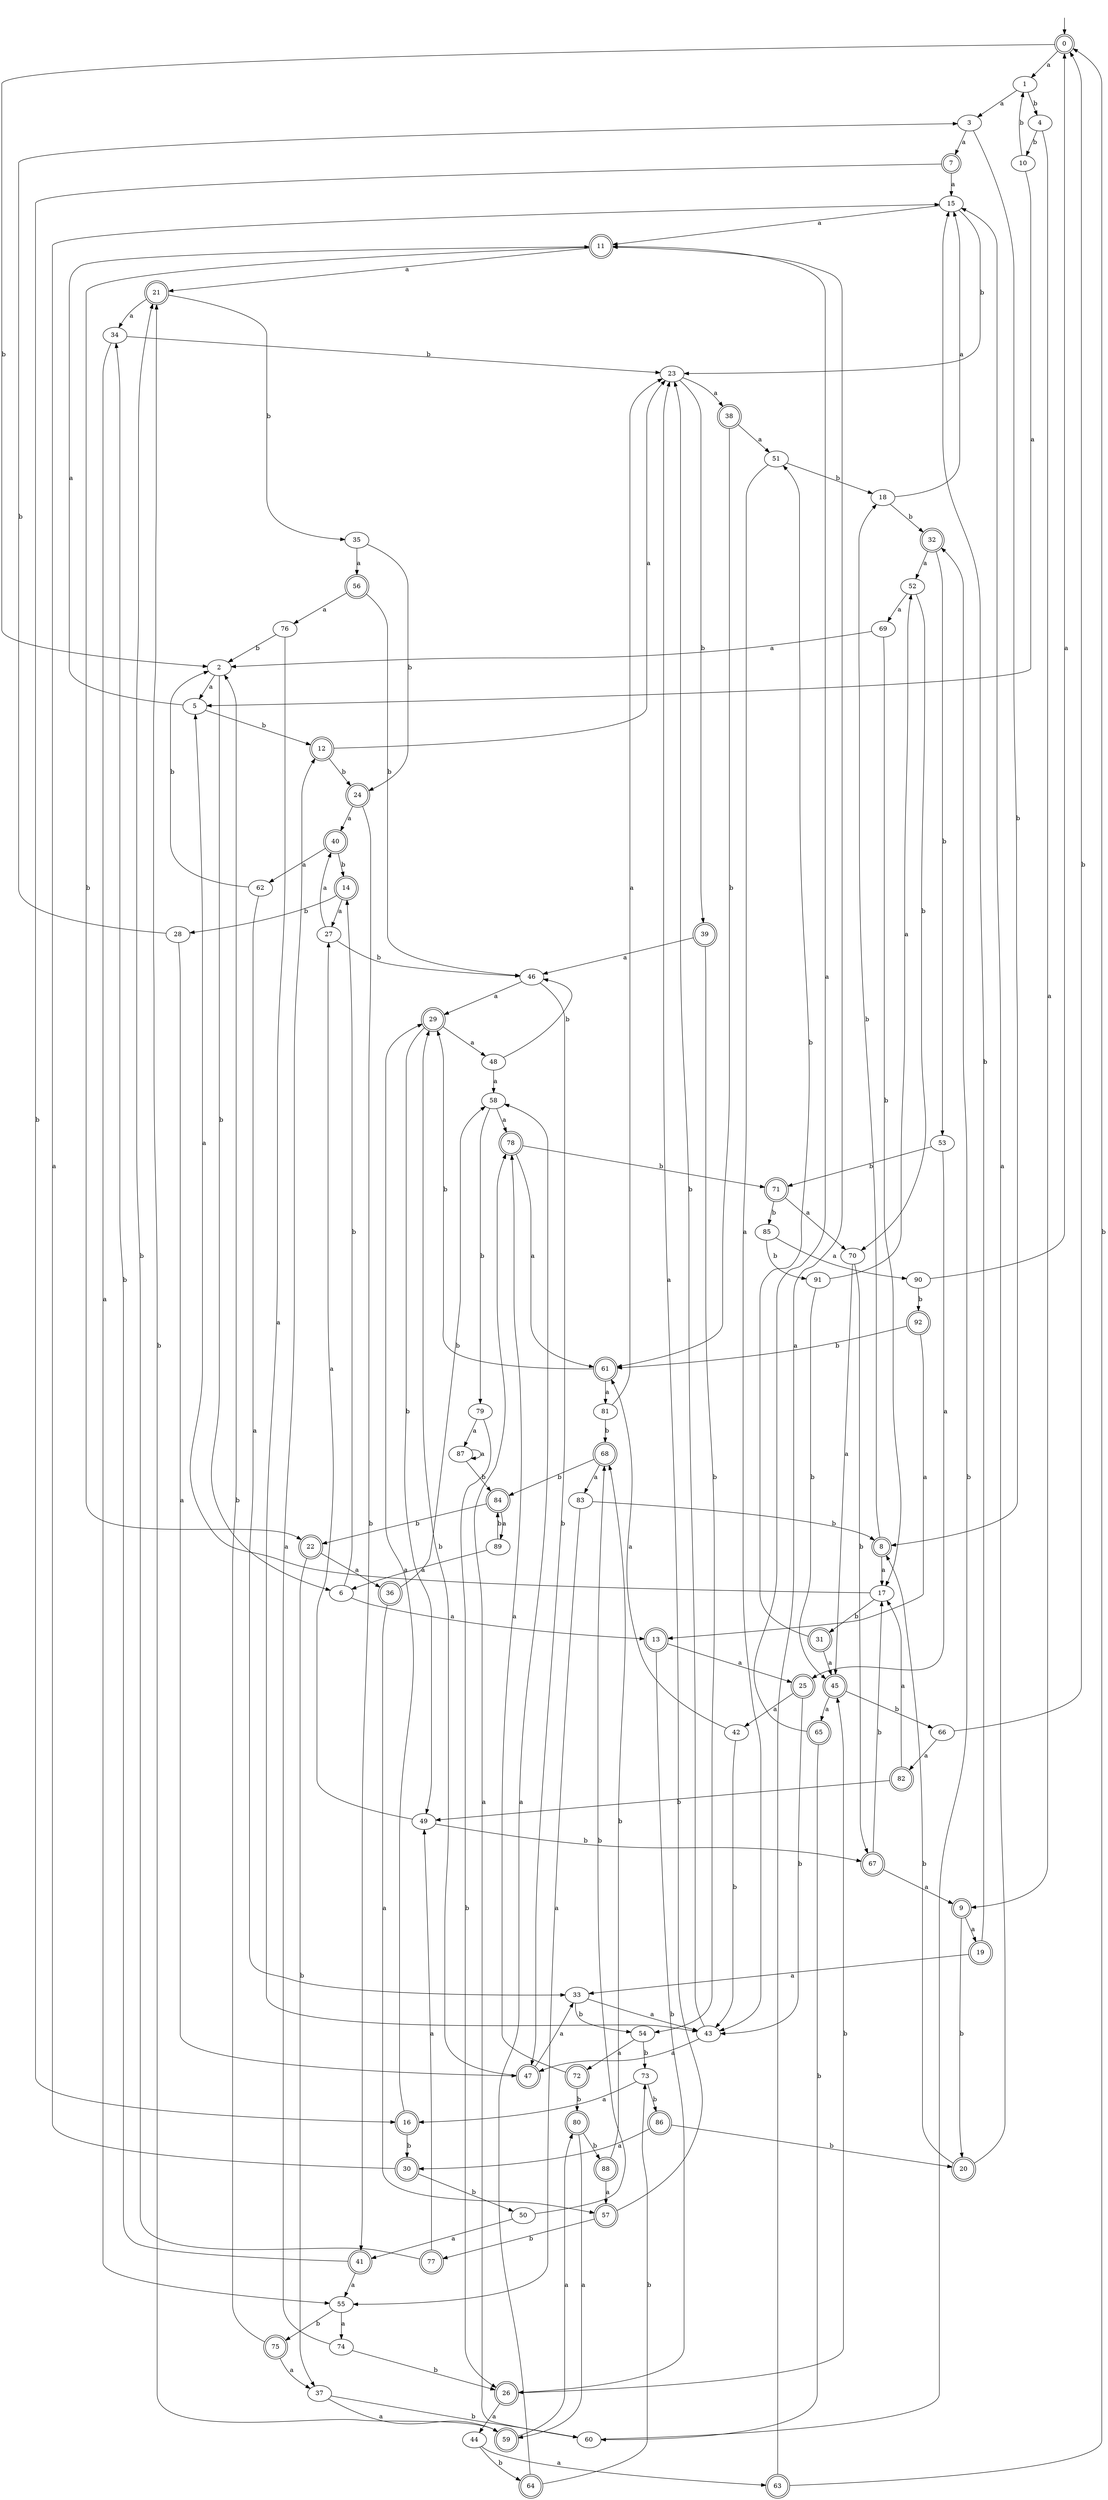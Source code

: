 digraph RandomDFA {
  __start0 [label="", shape=none];
  __start0 -> 0 [label=""];
  0 [shape=circle] [shape=doublecircle]
  0 -> 1 [label="a"]
  0 -> 2 [label="b"]
  1
  1 -> 3 [label="a"]
  1 -> 4 [label="b"]
  2
  2 -> 5 [label="a"]
  2 -> 6 [label="b"]
  3
  3 -> 7 [label="a"]
  3 -> 8 [label="b"]
  4
  4 -> 9 [label="a"]
  4 -> 10 [label="b"]
  5
  5 -> 11 [label="a"]
  5 -> 12 [label="b"]
  6
  6 -> 13 [label="a"]
  6 -> 14 [label="b"]
  7 [shape=doublecircle]
  7 -> 15 [label="a"]
  7 -> 16 [label="b"]
  8 [shape=doublecircle]
  8 -> 17 [label="a"]
  8 -> 18 [label="b"]
  9 [shape=doublecircle]
  9 -> 19 [label="a"]
  9 -> 20 [label="b"]
  10
  10 -> 5 [label="a"]
  10 -> 1 [label="b"]
  11 [shape=doublecircle]
  11 -> 21 [label="a"]
  11 -> 22 [label="b"]
  12 [shape=doublecircle]
  12 -> 23 [label="a"]
  12 -> 24 [label="b"]
  13 [shape=doublecircle]
  13 -> 25 [label="a"]
  13 -> 26 [label="b"]
  14 [shape=doublecircle]
  14 -> 27 [label="a"]
  14 -> 28 [label="b"]
  15
  15 -> 11 [label="a"]
  15 -> 23 [label="b"]
  16 [shape=doublecircle]
  16 -> 29 [label="a"]
  16 -> 30 [label="b"]
  17
  17 -> 5 [label="a"]
  17 -> 31 [label="b"]
  18
  18 -> 15 [label="a"]
  18 -> 32 [label="b"]
  19 [shape=doublecircle]
  19 -> 33 [label="a"]
  19 -> 15 [label="b"]
  20 [shape=doublecircle]
  20 -> 15 [label="a"]
  20 -> 8 [label="b"]
  21 [shape=doublecircle]
  21 -> 34 [label="a"]
  21 -> 35 [label="b"]
  22 [shape=doublecircle]
  22 -> 36 [label="a"]
  22 -> 37 [label="b"]
  23
  23 -> 38 [label="a"]
  23 -> 39 [label="b"]
  24 [shape=doublecircle]
  24 -> 40 [label="a"]
  24 -> 41 [label="b"]
  25 [shape=doublecircle]
  25 -> 42 [label="a"]
  25 -> 43 [label="b"]
  26 [shape=doublecircle]
  26 -> 44 [label="a"]
  26 -> 45 [label="b"]
  27
  27 -> 40 [label="a"]
  27 -> 46 [label="b"]
  28
  28 -> 47 [label="a"]
  28 -> 3 [label="b"]
  29 [shape=doublecircle]
  29 -> 48 [label="a"]
  29 -> 49 [label="b"]
  30 [shape=doublecircle]
  30 -> 15 [label="a"]
  30 -> 50 [label="b"]
  31 [shape=doublecircle]
  31 -> 45 [label="a"]
  31 -> 51 [label="b"]
  32 [shape=doublecircle]
  32 -> 52 [label="a"]
  32 -> 53 [label="b"]
  33
  33 -> 43 [label="a"]
  33 -> 54 [label="b"]
  34
  34 -> 55 [label="a"]
  34 -> 23 [label="b"]
  35
  35 -> 56 [label="a"]
  35 -> 24 [label="b"]
  36 [shape=doublecircle]
  36 -> 57 [label="a"]
  36 -> 58 [label="b"]
  37
  37 -> 59 [label="a"]
  37 -> 60 [label="b"]
  38 [shape=doublecircle]
  38 -> 51 [label="a"]
  38 -> 61 [label="b"]
  39 [shape=doublecircle]
  39 -> 46 [label="a"]
  39 -> 54 [label="b"]
  40 [shape=doublecircle]
  40 -> 62 [label="a"]
  40 -> 14 [label="b"]
  41 [shape=doublecircle]
  41 -> 55 [label="a"]
  41 -> 34 [label="b"]
  42
  42 -> 61 [label="a"]
  42 -> 43 [label="b"]
  43
  43 -> 47 [label="a"]
  43 -> 23 [label="b"]
  44
  44 -> 63 [label="a"]
  44 -> 64 [label="b"]
  45 [shape=doublecircle]
  45 -> 65 [label="a"]
  45 -> 66 [label="b"]
  46
  46 -> 29 [label="a"]
  46 -> 47 [label="b"]
  47 [shape=doublecircle]
  47 -> 33 [label="a"]
  47 -> 29 [label="b"]
  48
  48 -> 58 [label="a"]
  48 -> 46 [label="b"]
  49
  49 -> 27 [label="a"]
  49 -> 67 [label="b"]
  50
  50 -> 41 [label="a"]
  50 -> 68 [label="b"]
  51
  51 -> 43 [label="a"]
  51 -> 18 [label="b"]
  52
  52 -> 69 [label="a"]
  52 -> 70 [label="b"]
  53
  53 -> 25 [label="a"]
  53 -> 71 [label="b"]
  54
  54 -> 72 [label="a"]
  54 -> 73 [label="b"]
  55
  55 -> 74 [label="a"]
  55 -> 75 [label="b"]
  56 [shape=doublecircle]
  56 -> 76 [label="a"]
  56 -> 46 [label="b"]
  57 [shape=doublecircle]
  57 -> 23 [label="a"]
  57 -> 77 [label="b"]
  58
  58 -> 78 [label="a"]
  58 -> 79 [label="b"]
  59 [shape=doublecircle]
  59 -> 80 [label="a"]
  59 -> 21 [label="b"]
  60
  60 -> 78 [label="a"]
  60 -> 32 [label="b"]
  61 [shape=doublecircle]
  61 -> 81 [label="a"]
  61 -> 29 [label="b"]
  62
  62 -> 33 [label="a"]
  62 -> 2 [label="b"]
  63 [shape=doublecircle]
  63 -> 11 [label="a"]
  63 -> 0 [label="b"]
  64 [shape=doublecircle]
  64 -> 58 [label="a"]
  64 -> 73 [label="b"]
  65 [shape=doublecircle]
  65 -> 11 [label="a"]
  65 -> 60 [label="b"]
  66
  66 -> 82 [label="a"]
  66 -> 0 [label="b"]
  67 [shape=doublecircle]
  67 -> 9 [label="a"]
  67 -> 17 [label="b"]
  68 [shape=doublecircle]
  68 -> 83 [label="a"]
  68 -> 84 [label="b"]
  69
  69 -> 2 [label="a"]
  69 -> 17 [label="b"]
  70
  70 -> 45 [label="a"]
  70 -> 67 [label="b"]
  71 [shape=doublecircle]
  71 -> 70 [label="a"]
  71 -> 85 [label="b"]
  72 [shape=doublecircle]
  72 -> 78 [label="a"]
  72 -> 80 [label="b"]
  73
  73 -> 16 [label="a"]
  73 -> 86 [label="b"]
  74
  74 -> 12 [label="a"]
  74 -> 26 [label="b"]
  75 [shape=doublecircle]
  75 -> 37 [label="a"]
  75 -> 2 [label="b"]
  76
  76 -> 43 [label="a"]
  76 -> 2 [label="b"]
  77 [shape=doublecircle]
  77 -> 49 [label="a"]
  77 -> 21 [label="b"]
  78 [shape=doublecircle]
  78 -> 61 [label="a"]
  78 -> 71 [label="b"]
  79
  79 -> 87 [label="a"]
  79 -> 26 [label="b"]
  80 [shape=doublecircle]
  80 -> 59 [label="a"]
  80 -> 88 [label="b"]
  81
  81 -> 23 [label="a"]
  81 -> 68 [label="b"]
  82 [shape=doublecircle]
  82 -> 17 [label="a"]
  82 -> 49 [label="b"]
  83
  83 -> 55 [label="a"]
  83 -> 8 [label="b"]
  84 [shape=doublecircle]
  84 -> 89 [label="a"]
  84 -> 22 [label="b"]
  85
  85 -> 90 [label="a"]
  85 -> 91 [label="b"]
  86 [shape=doublecircle]
  86 -> 30 [label="a"]
  86 -> 20 [label="b"]
  87
  87 -> 87 [label="a"]
  87 -> 84 [label="b"]
  88 [shape=doublecircle]
  88 -> 57 [label="a"]
  88 -> 68 [label="b"]
  89
  89 -> 6 [label="a"]
  89 -> 84 [label="b"]
  90
  90 -> 0 [label="a"]
  90 -> 92 [label="b"]
  91
  91 -> 52 [label="a"]
  91 -> 45 [label="b"]
  92 [shape=doublecircle]
  92 -> 13 [label="a"]
  92 -> 61 [label="b"]
}
